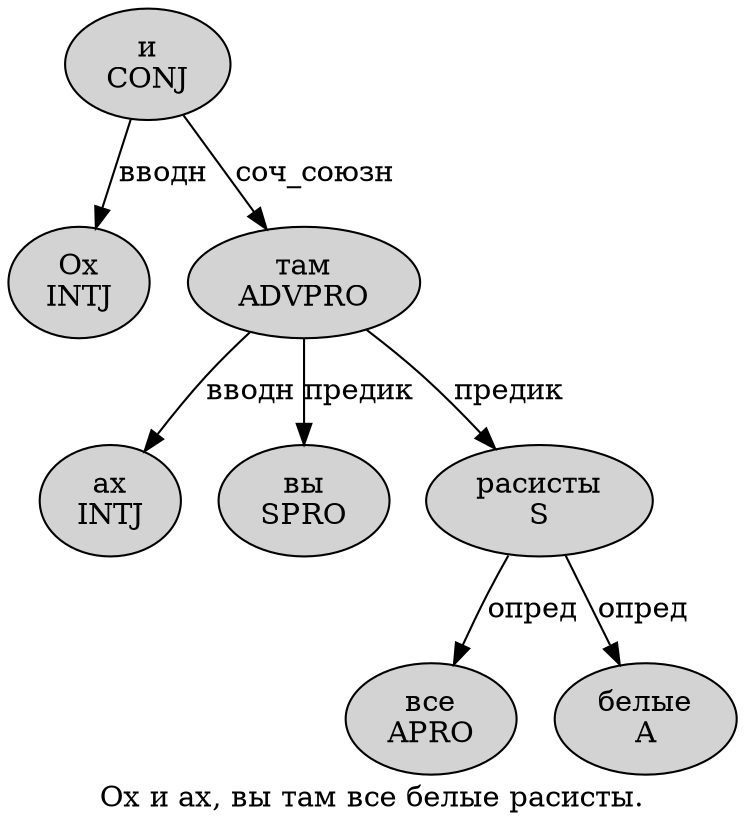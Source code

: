 digraph SENTENCE_4310 {
	graph [label="Ох и ах, вы там все белые расисты."]
	node [style=filled]
		0 [label="Ох
INTJ" color="" fillcolor=lightgray penwidth=1 shape=ellipse]
		1 [label="и
CONJ" color="" fillcolor=lightgray penwidth=1 shape=ellipse]
		2 [label="ах
INTJ" color="" fillcolor=lightgray penwidth=1 shape=ellipse]
		4 [label="вы
SPRO" color="" fillcolor=lightgray penwidth=1 shape=ellipse]
		5 [label="там
ADVPRO" color="" fillcolor=lightgray penwidth=1 shape=ellipse]
		6 [label="все
APRO" color="" fillcolor=lightgray penwidth=1 shape=ellipse]
		7 [label="белые
A" color="" fillcolor=lightgray penwidth=1 shape=ellipse]
		8 [label="расисты
S" color="" fillcolor=lightgray penwidth=1 shape=ellipse]
			5 -> 2 [label="вводн"]
			5 -> 4 [label="предик"]
			5 -> 8 [label="предик"]
			8 -> 6 [label="опред"]
			8 -> 7 [label="опред"]
			1 -> 0 [label="вводн"]
			1 -> 5 [label="соч_союзн"]
}